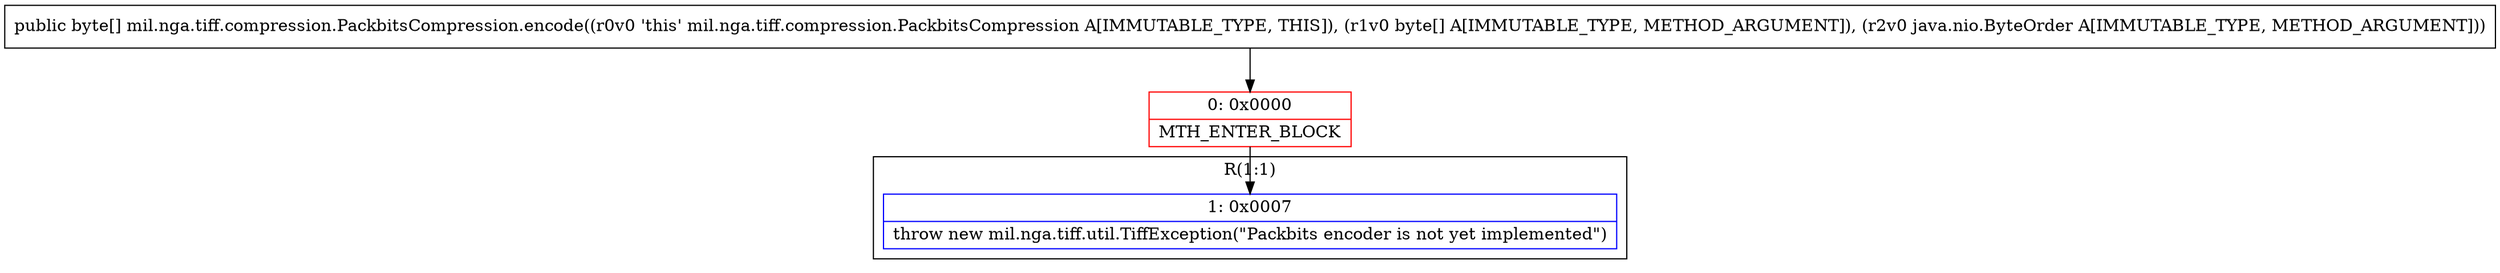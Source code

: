 digraph "CFG formil.nga.tiff.compression.PackbitsCompression.encode([BLjava\/nio\/ByteOrder;)[B" {
subgraph cluster_Region_1473179455 {
label = "R(1:1)";
node [shape=record,color=blue];
Node_1 [shape=record,label="{1\:\ 0x0007|throw new mil.nga.tiff.util.TiffException(\"Packbits encoder is not yet implemented\")\l}"];
}
Node_0 [shape=record,color=red,label="{0\:\ 0x0000|MTH_ENTER_BLOCK\l}"];
MethodNode[shape=record,label="{public byte[] mil.nga.tiff.compression.PackbitsCompression.encode((r0v0 'this' mil.nga.tiff.compression.PackbitsCompression A[IMMUTABLE_TYPE, THIS]), (r1v0 byte[] A[IMMUTABLE_TYPE, METHOD_ARGUMENT]), (r2v0 java.nio.ByteOrder A[IMMUTABLE_TYPE, METHOD_ARGUMENT])) }"];
MethodNode -> Node_0;
Node_0 -> Node_1;
}

